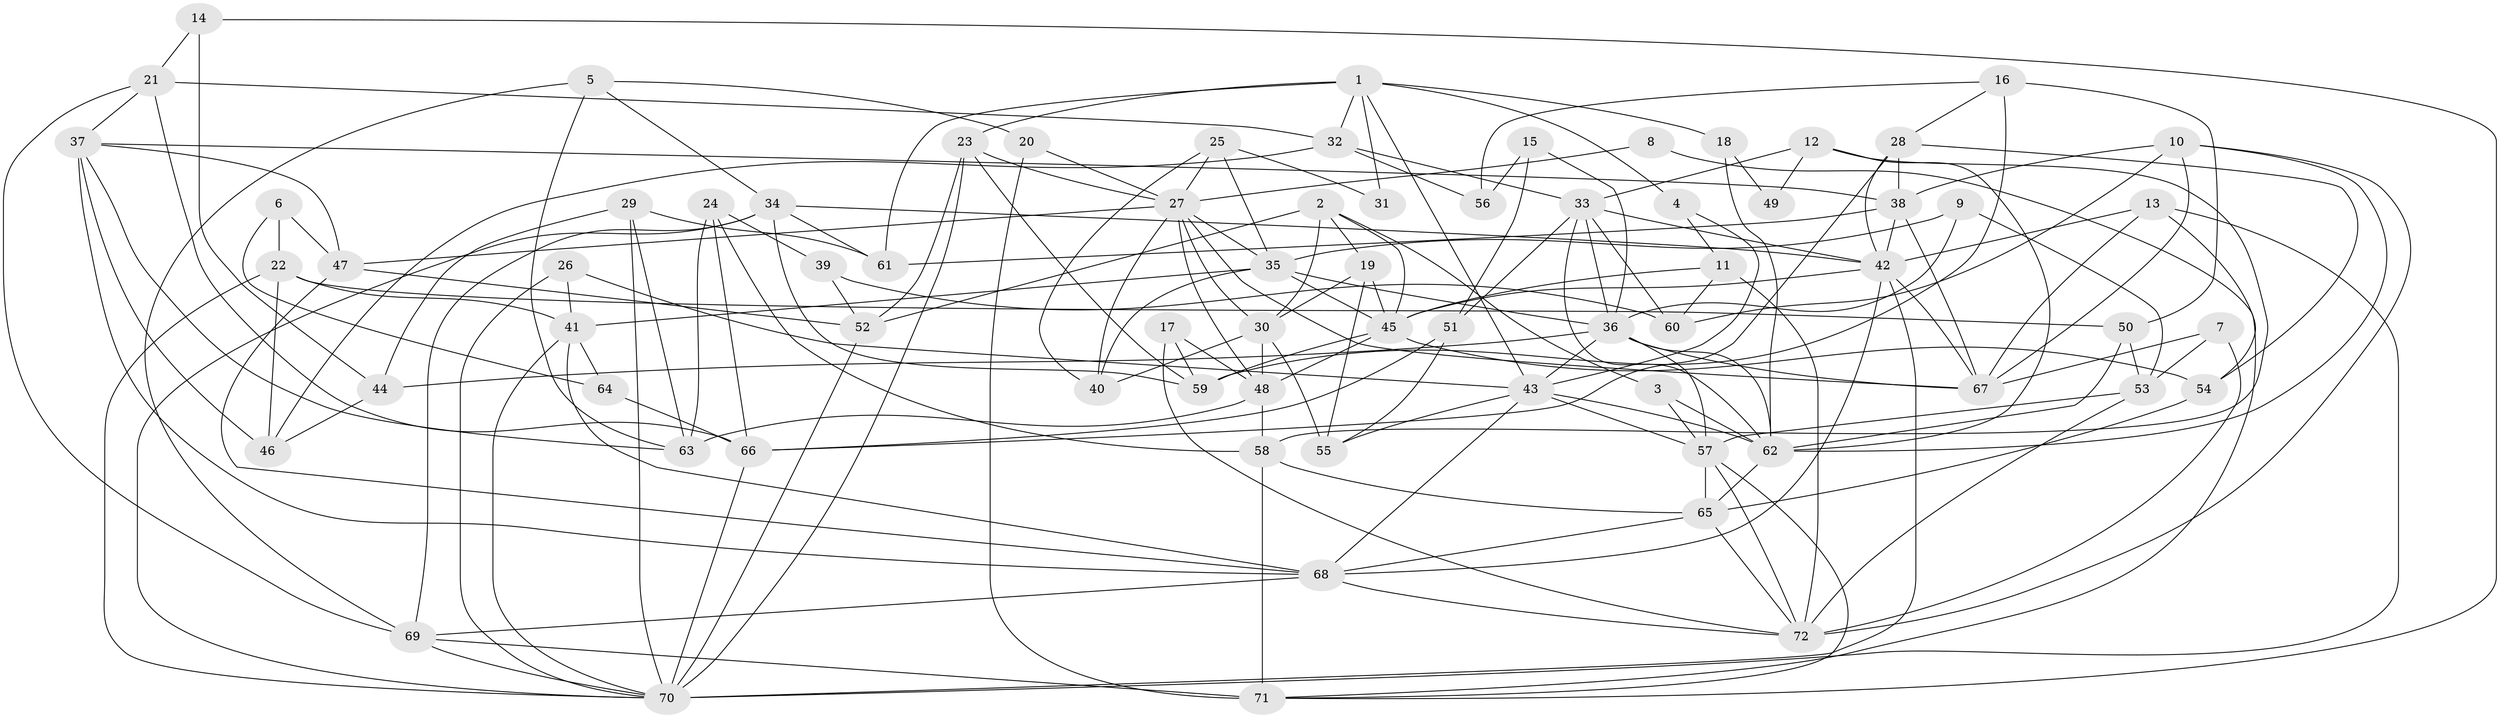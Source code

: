 // original degree distribution, {4: 0.3025210084033613, 3: 0.3025210084033613, 8: 0.01680672268907563, 5: 0.15966386554621848, 6: 0.058823529411764705, 2: 0.1092436974789916, 7: 0.04201680672268908, 10: 0.008403361344537815}
// Generated by graph-tools (version 1.1) at 2025/37/03/04/25 23:37:14]
// undirected, 72 vertices, 180 edges
graph export_dot {
  node [color=gray90,style=filled];
  1;
  2;
  3;
  4;
  5;
  6;
  7;
  8;
  9;
  10;
  11;
  12;
  13;
  14;
  15;
  16;
  17;
  18;
  19;
  20;
  21;
  22;
  23;
  24;
  25;
  26;
  27;
  28;
  29;
  30;
  31;
  32;
  33;
  34;
  35;
  36;
  37;
  38;
  39;
  40;
  41;
  42;
  43;
  44;
  45;
  46;
  47;
  48;
  49;
  50;
  51;
  52;
  53;
  54;
  55;
  56;
  57;
  58;
  59;
  60;
  61;
  62;
  63;
  64;
  65;
  66;
  67;
  68;
  69;
  70;
  71;
  72;
  1 -- 4 [weight=1.0];
  1 -- 18 [weight=1.0];
  1 -- 23 [weight=1.0];
  1 -- 31 [weight=1.0];
  1 -- 32 [weight=1.0];
  1 -- 43 [weight=1.0];
  1 -- 61 [weight=2.0];
  2 -- 3 [weight=1.0];
  2 -- 19 [weight=1.0];
  2 -- 30 [weight=2.0];
  2 -- 45 [weight=1.0];
  2 -- 52 [weight=1.0];
  3 -- 57 [weight=1.0];
  3 -- 62 [weight=1.0];
  4 -- 11 [weight=1.0];
  4 -- 43 [weight=1.0];
  5 -- 20 [weight=1.0];
  5 -- 34 [weight=1.0];
  5 -- 63 [weight=1.0];
  5 -- 69 [weight=1.0];
  6 -- 22 [weight=1.0];
  6 -- 47 [weight=1.0];
  6 -- 64 [weight=1.0];
  7 -- 53 [weight=1.0];
  7 -- 67 [weight=1.0];
  7 -- 72 [weight=1.0];
  8 -- 27 [weight=1.0];
  8 -- 71 [weight=1.0];
  9 -- 35 [weight=1.0];
  9 -- 36 [weight=1.0];
  9 -- 53 [weight=1.0];
  10 -- 38 [weight=1.0];
  10 -- 60 [weight=2.0];
  10 -- 62 [weight=1.0];
  10 -- 67 [weight=1.0];
  10 -- 72 [weight=1.0];
  11 -- 45 [weight=1.0];
  11 -- 60 [weight=1.0];
  11 -- 72 [weight=1.0];
  12 -- 33 [weight=1.0];
  12 -- 49 [weight=1.0];
  12 -- 58 [weight=1.0];
  12 -- 62 [weight=1.0];
  13 -- 42 [weight=1.0];
  13 -- 54 [weight=1.0];
  13 -- 67 [weight=1.0];
  13 -- 70 [weight=2.0];
  14 -- 21 [weight=1.0];
  14 -- 44 [weight=1.0];
  14 -- 71 [weight=1.0];
  15 -- 36 [weight=1.0];
  15 -- 51 [weight=1.0];
  15 -- 56 [weight=1.0];
  16 -- 28 [weight=1.0];
  16 -- 50 [weight=1.0];
  16 -- 56 [weight=1.0];
  16 -- 59 [weight=1.0];
  17 -- 48 [weight=1.0];
  17 -- 59 [weight=1.0];
  17 -- 72 [weight=1.0];
  18 -- 49 [weight=1.0];
  18 -- 62 [weight=1.0];
  19 -- 30 [weight=1.0];
  19 -- 45 [weight=1.0];
  19 -- 55 [weight=1.0];
  20 -- 27 [weight=1.0];
  20 -- 71 [weight=2.0];
  21 -- 32 [weight=1.0];
  21 -- 37 [weight=1.0];
  21 -- 66 [weight=1.0];
  21 -- 69 [weight=1.0];
  22 -- 41 [weight=1.0];
  22 -- 46 [weight=1.0];
  22 -- 50 [weight=1.0];
  22 -- 70 [weight=1.0];
  23 -- 27 [weight=1.0];
  23 -- 52 [weight=1.0];
  23 -- 59 [weight=1.0];
  23 -- 70 [weight=1.0];
  24 -- 39 [weight=1.0];
  24 -- 58 [weight=1.0];
  24 -- 63 [weight=1.0];
  24 -- 66 [weight=1.0];
  25 -- 27 [weight=1.0];
  25 -- 31 [weight=1.0];
  25 -- 35 [weight=1.0];
  25 -- 40 [weight=1.0];
  26 -- 41 [weight=1.0];
  26 -- 43 [weight=1.0];
  26 -- 70 [weight=1.0];
  27 -- 30 [weight=1.0];
  27 -- 35 [weight=1.0];
  27 -- 40 [weight=1.0];
  27 -- 47 [weight=1.0];
  27 -- 48 [weight=1.0];
  27 -- 67 [weight=1.0];
  28 -- 38 [weight=1.0];
  28 -- 42 [weight=1.0];
  28 -- 54 [weight=1.0];
  28 -- 66 [weight=1.0];
  29 -- 44 [weight=1.0];
  29 -- 61 [weight=1.0];
  29 -- 63 [weight=1.0];
  29 -- 70 [weight=1.0];
  30 -- 40 [weight=1.0];
  30 -- 48 [weight=1.0];
  30 -- 55 [weight=1.0];
  32 -- 33 [weight=1.0];
  32 -- 46 [weight=1.0];
  32 -- 56 [weight=1.0];
  33 -- 36 [weight=1.0];
  33 -- 42 [weight=1.0];
  33 -- 51 [weight=1.0];
  33 -- 60 [weight=1.0];
  33 -- 62 [weight=1.0];
  34 -- 42 [weight=1.0];
  34 -- 59 [weight=1.0];
  34 -- 61 [weight=1.0];
  34 -- 69 [weight=2.0];
  34 -- 70 [weight=1.0];
  35 -- 36 [weight=1.0];
  35 -- 40 [weight=1.0];
  35 -- 41 [weight=1.0];
  35 -- 45 [weight=1.0];
  36 -- 43 [weight=1.0];
  36 -- 44 [weight=1.0];
  36 -- 57 [weight=1.0];
  36 -- 62 [weight=1.0];
  36 -- 67 [weight=1.0];
  37 -- 38 [weight=1.0];
  37 -- 46 [weight=1.0];
  37 -- 47 [weight=1.0];
  37 -- 63 [weight=2.0];
  37 -- 68 [weight=1.0];
  38 -- 42 [weight=1.0];
  38 -- 61 [weight=1.0];
  38 -- 67 [weight=1.0];
  39 -- 52 [weight=1.0];
  39 -- 60 [weight=1.0];
  41 -- 64 [weight=1.0];
  41 -- 68 [weight=1.0];
  41 -- 70 [weight=1.0];
  42 -- 45 [weight=1.0];
  42 -- 67 [weight=1.0];
  42 -- 68 [weight=1.0];
  42 -- 70 [weight=1.0];
  43 -- 55 [weight=1.0];
  43 -- 57 [weight=1.0];
  43 -- 62 [weight=1.0];
  43 -- 68 [weight=1.0];
  44 -- 46 [weight=1.0];
  45 -- 48 [weight=1.0];
  45 -- 54 [weight=1.0];
  45 -- 59 [weight=1.0];
  47 -- 52 [weight=1.0];
  47 -- 68 [weight=1.0];
  48 -- 58 [weight=2.0];
  48 -- 63 [weight=1.0];
  50 -- 53 [weight=1.0];
  50 -- 62 [weight=2.0];
  51 -- 55 [weight=1.0];
  51 -- 66 [weight=1.0];
  52 -- 70 [weight=1.0];
  53 -- 57 [weight=1.0];
  53 -- 72 [weight=1.0];
  54 -- 65 [weight=1.0];
  57 -- 65 [weight=1.0];
  57 -- 71 [weight=1.0];
  57 -- 72 [weight=1.0];
  58 -- 65 [weight=1.0];
  58 -- 71 [weight=1.0];
  62 -- 65 [weight=1.0];
  64 -- 66 [weight=1.0];
  65 -- 68 [weight=1.0];
  65 -- 72 [weight=1.0];
  66 -- 70 [weight=1.0];
  68 -- 69 [weight=1.0];
  68 -- 72 [weight=1.0];
  69 -- 70 [weight=1.0];
  69 -- 71 [weight=1.0];
}
